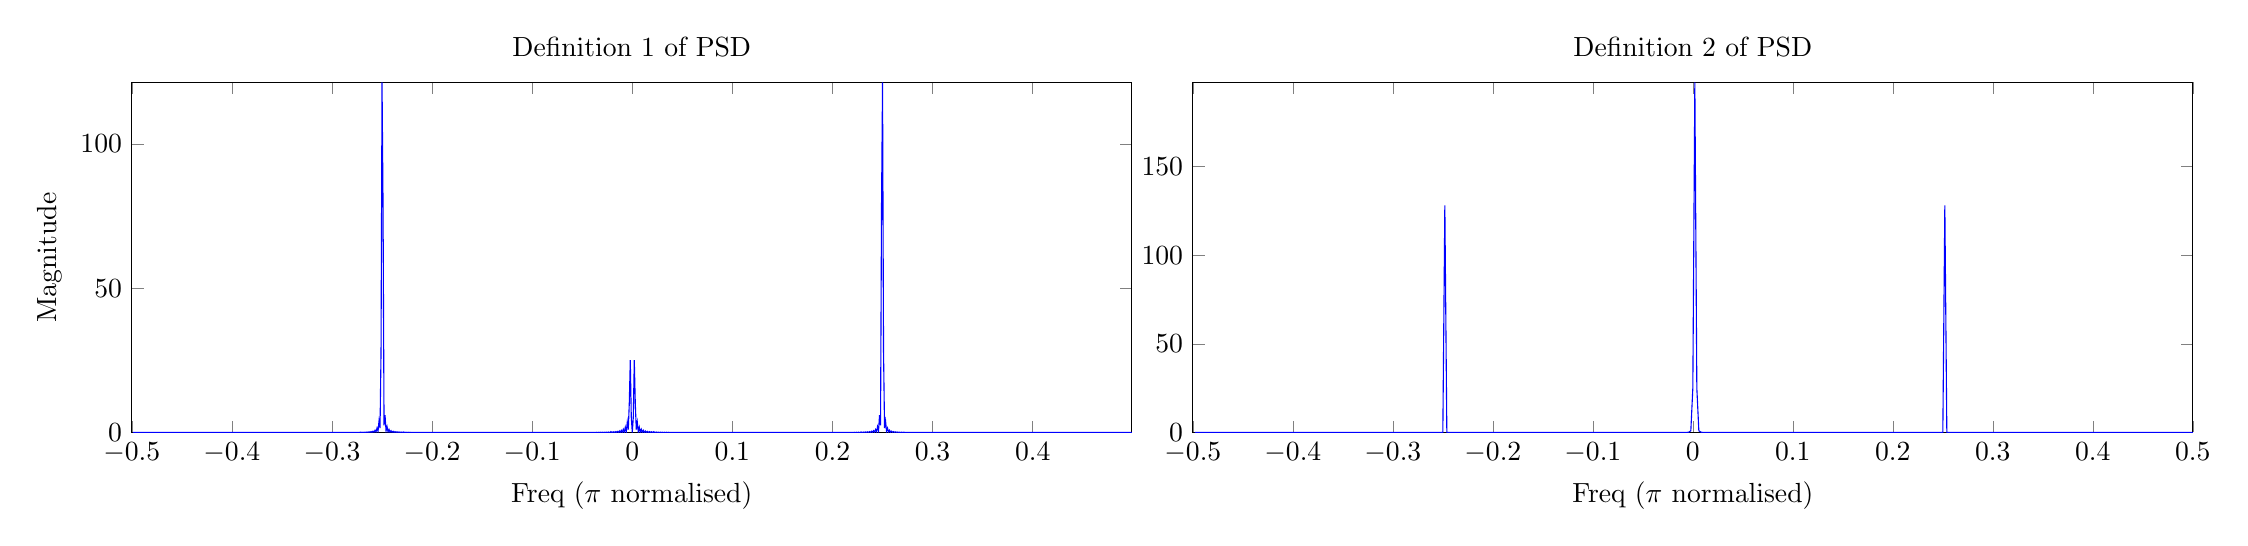 % This file was created by matlab2tikz v0.4.7 running on MATLAB 8.1.
% Copyright (c) 2008--2014, Nico Schlömer <nico.schloemer@gmail.com>
% All rights reserved.
% Minimal pgfplots version: 1.3
% 
% The latest updates can be retrieved from
%   http://www.mathworks.com/matlabcentral/fileexchange/22022-matlab2tikz
% where you can also make suggestions and rate matlab2tikz.
% 
\begin{tikzpicture}

\begin{axis}[%
width=5in,
height=1.75in,
scale only axis,
xmin=-0.5,
xmax=0.499,
xlabel={Freq ($\pi$ normalised)},
ymin=0,
ymax=121.33,
ylabel={Magnitude},
name=plot1,
title={Definition 1 of PSD}
]
\addplot [color=blue,solid,forget plot]
  table[row sep=crcr]{-0.499	0.0\\
-0.498	0.0\\
-0.497	0.0\\
-0.496	0.0\\
-0.495	0.0\\
-0.494	0.0\\
-0.493	0.0\\
-0.492	0.0\\
-0.491	0.0\\
-0.49	0.0\\
-0.489	0.0\\
-0.488	0.0\\
-0.487	0.0\\
-0.486	0.0\\
-0.485	0.0\\
-0.484	0.0\\
-0.483	0.0\\
-0.482	0.0\\
-0.481	0.0\\
-0.48	0.0\\
-0.479	0.0\\
-0.479	0.0\\
-0.478	0.0\\
-0.477	0.0\\
-0.476	0.0\\
-0.475	0.0\\
-0.474	0.0\\
-0.473	0.0\\
-0.472	0.0\\
-0.471	0.0\\
-0.47	0.0\\
-0.469	0.0\\
-0.468	0.0\\
-0.467	0.0\\
-0.466	0.0\\
-0.465	0.0\\
-0.464	0.0\\
-0.463	0.0\\
-0.462	0.0\\
-0.461	0.0\\
-0.46	0.0\\
-0.459	0.0\\
-0.458	0.0\\
-0.457	0.0\\
-0.456	0.0\\
-0.455	0.0\\
-0.454	0.0\\
-0.453	0.0\\
-0.452	0.0\\
-0.451	0.0\\
-0.45	0.0\\
-0.449	0.0\\
-0.448	0.0\\
-0.447	0.0\\
-0.446	0.0\\
-0.445	0.0\\
-0.444	0.0\\
-0.443	0.0\\
-0.442	0.0\\
-0.441	0.0\\
-0.44	0.0\\
-0.439	0.0\\
-0.438	0.0\\
-0.438	0.0\\
-0.437	0.0\\
-0.436	0.0\\
-0.435	0.0\\
-0.434	0.0\\
-0.433	0.0\\
-0.432	0.0\\
-0.431	0.0\\
-0.43	0.0\\
-0.429	0.0\\
-0.428	0.0\\
-0.427	0.0\\
-0.426	0.0\\
-0.425	0.0\\
-0.424	0.0\\
-0.423	0.0\\
-0.422	0.0\\
-0.421	0.0\\
-0.42	0.0\\
-0.419	0.0\\
-0.418	0.0\\
-0.417	0.0\\
-0.416	0.0\\
-0.415	0.0\\
-0.414	0.0\\
-0.413	0.0\\
-0.412	0.0\\
-0.411	0.0\\
-0.41	0.0\\
-0.409	0.0\\
-0.408	0.0\\
-0.407	0.0\\
-0.406	0.0\\
-0.405	0.0\\
-0.404	0.0\\
-0.403	0.0\\
-0.402	0.0\\
-0.401	0.0\\
-0.4	0.0\\
-0.399	0.0\\
-0.398	0.0\\
-0.397	0.0\\
-0.396	0.0\\
-0.396	0.001\\
-0.395	0.0\\
-0.394	0.001\\
-0.393	0.0\\
-0.392	0.001\\
-0.391	0.0\\
-0.39	0.001\\
-0.389	0.0\\
-0.388	0.001\\
-0.387	0.0\\
-0.386	0.001\\
-0.385	0.0\\
-0.384	0.001\\
-0.383	0.0\\
-0.382	0.001\\
-0.381	0.0\\
-0.38	0.001\\
-0.379	0.0\\
-0.378	0.001\\
-0.377	0.0\\
-0.376	0.001\\
-0.375	0.0\\
-0.374	0.001\\
-0.373	0.0\\
-0.372	0.001\\
-0.371	0.0\\
-0.37	0.001\\
-0.369	0.0\\
-0.368	0.001\\
-0.367	0.0\\
-0.366	0.001\\
-0.365	0.001\\
-0.364	0.001\\
-0.363	0.001\\
-0.362	0.001\\
-0.361	0.001\\
-0.36	0.001\\
-0.359	0.001\\
-0.358	0.001\\
-0.357	0.001\\
-0.356	0.001\\
-0.355	0.001\\
-0.354	0.001\\
-0.354	0.001\\
-0.353	0.002\\
-0.352	0.001\\
-0.351	0.002\\
-0.35	0.001\\
-0.349	0.002\\
-0.348	0.001\\
-0.347	0.002\\
-0.346	0.001\\
-0.345	0.002\\
-0.344	0.001\\
-0.343	0.002\\
-0.342	0.001\\
-0.341	0.002\\
-0.34	0.001\\
-0.339	0.002\\
-0.338	0.001\\
-0.337	0.002\\
-0.336	0.001\\
-0.335	0.003\\
-0.334	0.001\\
-0.333	0.003\\
-0.332	0.001\\
-0.331	0.003\\
-0.33	0.001\\
-0.329	0.003\\
-0.328	0.001\\
-0.327	0.003\\
-0.326	0.001\\
-0.325	0.004\\
-0.324	0.001\\
-0.323	0.004\\
-0.322	0.001\\
-0.321	0.004\\
-0.32	0.001\\
-0.319	0.005\\
-0.318	0.002\\
-0.317	0.005\\
-0.316	0.002\\
-0.315	0.005\\
-0.314	0.002\\
-0.313	0.006\\
-0.312	0.002\\
-0.312	0.006\\
-0.311	0.002\\
-0.31	0.007\\
-0.309	0.002\\
-0.308	0.007\\
-0.307	0.002\\
-0.306	0.008\\
-0.305	0.002\\
-0.304	0.009\\
-0.303	0.003\\
-0.302	0.01\\
-0.301	0.003\\
-0.3	0.01\\
-0.299	0.003\\
-0.298	0.012\\
-0.297	0.003\\
-0.296	0.013\\
-0.295	0.004\\
-0.294	0.014\\
-0.293	0.004\\
-0.292	0.016\\
-0.291	0.004\\
-0.29	0.018\\
-0.289	0.005\\
-0.288	0.02\\
-0.287	0.005\\
-0.286	0.023\\
-0.285	0.006\\
-0.284	0.026\\
-0.283	0.007\\
-0.282	0.029\\
-0.281	0.007\\
-0.28	0.034\\
-0.279	0.008\\
-0.278	0.039\\
-0.277	0.01\\
-0.276	0.046\\
-0.275	0.011\\
-0.274	0.055\\
-0.273	0.013\\
-0.272	0.066\\
-0.271	0.015\\
-0.271	0.08\\
-0.27	0.019\\
-0.269	0.099\\
-0.268	0.023\\
-0.267	0.126\\
-0.266	0.029\\
-0.265	0.165\\
-0.264	0.038\\
-0.263	0.222\\
-0.262	0.051\\
-0.261	0.314\\
-0.26	0.072\\
-0.259	0.473\\
-0.258	0.112\\
-0.257	0.785\\
-0.256	0.195\\
-0.255	1.525\\
-0.254	0.421\\
-0.253	4.056\\
-0.252	1.499\\
-0.251	27.948\\
-0.25	121.33\\
-0.249	79.13\\
-0.248	2.474\\
-0.247	6.0\\
-0.246	0.538\\
-0.245	2.05\\
-0.244	0.229\\
-0.243	1.035\\
-0.242	0.126\\
-0.241	0.628\\
-0.24	0.079\\
-0.239	0.424\\
-0.238	0.055\\
-0.237	0.308\\
-0.236	0.04\\
-0.235	0.234\\
-0.234	0.03\\
-0.233	0.185\\
-0.232	0.024\\
-0.231	0.151\\
-0.23	0.019\\
-0.229	0.126\\
-0.229	0.016\\
-0.228	0.107\\
-0.227	0.013\\
-0.226	0.092\\
-0.225	0.011\\
-0.224	0.08\\
-0.223	0.01\\
-0.222	0.071\\
-0.221	0.008\\
-0.22	0.063\\
-0.219	0.007\\
-0.218	0.057\\
-0.217	0.007\\
-0.216	0.052\\
-0.215	0.006\\
-0.214	0.047\\
-0.213	0.005\\
-0.212	0.043\\
-0.211	0.005\\
-0.21	0.04\\
-0.209	0.004\\
-0.208	0.037\\
-0.207	0.004\\
-0.206	0.035\\
-0.205	0.004\\
-0.204	0.032\\
-0.203	0.003\\
-0.202	0.03\\
-0.201	0.003\\
-0.2	0.029\\
-0.199	0.003\\
-0.198	0.027\\
-0.197	0.003\\
-0.196	0.026\\
-0.195	0.002\\
-0.194	0.025\\
-0.193	0.002\\
-0.192	0.023\\
-0.191	0.002\\
-0.19	0.022\\
-0.189	0.002\\
-0.188	0.022\\
-0.188	0.002\\
-0.187	0.021\\
-0.186	0.002\\
-0.185	0.02\\
-0.184	0.002\\
-0.183	0.019\\
-0.182	0.001\\
-0.181	0.019\\
-0.18	0.001\\
-0.179	0.018\\
-0.178	0.001\\
-0.177	0.018\\
-0.176	0.001\\
-0.175	0.017\\
-0.174	0.001\\
-0.173	0.017\\
-0.172	0.001\\
-0.171	0.016\\
-0.17	0.001\\
-0.169	0.016\\
-0.168	0.001\\
-0.167	0.015\\
-0.166	0.001\\
-0.165	0.015\\
-0.164	0.001\\
-0.163	0.015\\
-0.162	0.001\\
-0.161	0.015\\
-0.16	0.001\\
-0.159	0.014\\
-0.158	0.001\\
-0.157	0.014\\
-0.156	0.001\\
-0.155	0.014\\
-0.154	0.001\\
-0.153	0.014\\
-0.152	0.001\\
-0.151	0.014\\
-0.15	0.001\\
-0.149	0.013\\
-0.148	0.001\\
-0.147	0.013\\
-0.146	0.001\\
-0.146	0.013\\
-0.145	0.001\\
-0.144	0.013\\
-0.143	0.001\\
-0.142	0.013\\
-0.141	0.001\\
-0.14	0.013\\
-0.139	0.001\\
-0.138	0.013\\
-0.137	0.001\\
-0.136	0.013\\
-0.135	0.001\\
-0.134	0.013\\
-0.133	0.001\\
-0.132	0.013\\
-0.131	0.0\\
-0.13	0.013\\
-0.129	0.0\\
-0.128	0.013\\
-0.127	0.0\\
-0.126	0.013\\
-0.125	0.0\\
-0.124	0.013\\
-0.123	0.0\\
-0.122	0.013\\
-0.121	0.0\\
-0.12	0.013\\
-0.119	0.0\\
-0.118	0.013\\
-0.117	0.0\\
-0.116	0.013\\
-0.115	0.0\\
-0.114	0.013\\
-0.113	0.0\\
-0.112	0.013\\
-0.111	0.0\\
-0.11	0.014\\
-0.109	0.0\\
-0.108	0.014\\
-0.107	0.0\\
-0.106	0.014\\
-0.105	0.0\\
-0.104	0.014\\
-0.104	0.0\\
-0.103	0.014\\
-0.102	0.0\\
-0.101	0.015\\
-0.1	0.0\\
-0.099	0.015\\
-0.098	0.0\\
-0.097	0.015\\
-0.096	0.0\\
-0.095	0.015\\
-0.094	0.0\\
-0.093	0.016\\
-0.092	0.0\\
-0.091	0.016\\
-0.09	0.0\\
-0.089	0.017\\
-0.088	0.0\\
-0.087	0.017\\
-0.086	0.0\\
-0.085	0.017\\
-0.084	0.0\\
-0.083	0.018\\
-0.082	0.0\\
-0.081	0.019\\
-0.08	0.0\\
-0.079	0.019\\
-0.078	0.0\\
-0.077	0.02\\
-0.076	0.0\\
-0.075	0.021\\
-0.074	0.0\\
-0.073	0.021\\
-0.072	0.0\\
-0.071	0.022\\
-0.07	0.0\\
-0.069	0.023\\
-0.068	0.0\\
-0.067	0.024\\
-0.066	0.0\\
-0.065	0.025\\
-0.064	0.0\\
-0.063	0.026\\
-0.062	0.0\\
-0.062	0.028\\
-0.061	0.0\\
-0.06	0.029\\
-0.059	0.0\\
-0.058	0.031\\
-0.057	0.0\\
-0.056	0.033\\
-0.055	0.0\\
-0.054	0.035\\
-0.053	0.0\\
-0.052	0.037\\
-0.051	0.0\\
-0.05	0.039\\
-0.049	0.001\\
-0.048	0.042\\
-0.047	0.001\\
-0.046	0.045\\
-0.045	0.001\\
-0.044	0.049\\
-0.043	0.001\\
-0.042	0.053\\
-0.041	0.001\\
-0.04	0.058\\
-0.039	0.001\\
-0.038	0.064\\
-0.037	0.001\\
-0.036	0.07\\
-0.035	0.001\\
-0.034	0.078\\
-0.033	0.001\\
-0.032	0.087\\
-0.031	0.001\\
-0.03	0.098\\
-0.029	0.001\\
-0.028	0.111\\
-0.027	0.001\\
-0.026	0.127\\
-0.025	0.002\\
-0.024	0.148\\
-0.023	0.002\\
-0.022	0.174\\
-0.021	0.003\\
-0.021	0.207\\
-0.02	0.003\\
-0.019	0.252\\
-0.018	0.005\\
-0.017	0.314\\
-0.016	0.006\\
-0.015	0.402\\
-0.014	0.01\\
-0.013	0.534\\
-0.012	0.016\\
-0.011	0.744\\
-0.01	0.03\\
-0.009	1.109\\
-0.008	0.067\\
-0.007	1.832\\
-0.006	0.199\\
-0.005	3.596\\
-0.004	1.02\\
-0.003	10.076\\
-0.002	25.075\\
-0.001	5.231\\
0	-4.132e-15\\
0.001	5.231\\
0.002	25.075\\
0.003	10.076\\
0.004	1.02\\
0.005	3.596\\
0.006	0.199\\
0.007	1.832\\
0.008	0.067\\
0.009	1.109\\
0.01	0.03\\
0.011	0.744\\
0.012	0.016\\
0.013	0.534\\
0.014	0.01\\
0.015	0.402\\
0.016	0.006\\
0.017	0.314\\
0.018	0.005\\
0.019	0.252\\
0.02	0.003\\
0.021	0.207\\
0.021	0.003\\
0.022	0.174\\
0.023	0.002\\
0.024	0.148\\
0.025	0.002\\
0.026	0.127\\
0.027	0.001\\
0.028	0.111\\
0.029	0.001\\
0.03	0.098\\
0.031	0.001\\
0.032	0.087\\
0.033	0.001\\
0.034	0.078\\
0.035	0.001\\
0.036	0.07\\
0.037	0.001\\
0.038	0.064\\
0.039	0.001\\
0.04	0.058\\
0.041	0.001\\
0.042	0.053\\
0.043	0.001\\
0.044	0.049\\
0.045	0.001\\
0.046	0.045\\
0.047	0.001\\
0.048	0.042\\
0.049	0.001\\
0.05	0.039\\
0.051	0.0\\
0.052	0.037\\
0.053	0.0\\
0.054	0.035\\
0.055	0.0\\
0.056	0.033\\
0.057	0.0\\
0.058	0.031\\
0.059	0.0\\
0.06	0.029\\
0.061	0.0\\
0.062	0.028\\
0.062	0.0\\
0.063	0.026\\
0.064	0.0\\
0.065	0.025\\
0.066	0.0\\
0.067	0.024\\
0.068	0.0\\
0.069	0.023\\
0.07	0.0\\
0.071	0.022\\
0.072	0.0\\
0.073	0.021\\
0.074	0.0\\
0.075	0.021\\
0.076	0.0\\
0.077	0.02\\
0.078	0.0\\
0.079	0.019\\
0.08	0.0\\
0.081	0.019\\
0.082	0.0\\
0.083	0.018\\
0.084	0.0\\
0.085	0.017\\
0.086	0.0\\
0.087	0.017\\
0.088	0.0\\
0.089	0.017\\
0.09	0.0\\
0.091	0.016\\
0.092	0.0\\
0.093	0.016\\
0.094	0.0\\
0.095	0.015\\
0.096	0.0\\
0.097	0.015\\
0.098	0.0\\
0.099	0.015\\
0.1	0.0\\
0.101	0.015\\
0.102	0.0\\
0.103	0.014\\
0.104	0.0\\
0.104	0.014\\
0.105	0.0\\
0.106	0.014\\
0.107	0.0\\
0.108	0.014\\
0.109	0.0\\
0.11	0.014\\
0.111	0.0\\
0.112	0.013\\
0.113	0.0\\
0.114	0.013\\
0.115	0.0\\
0.116	0.013\\
0.117	0.0\\
0.118	0.013\\
0.119	0.0\\
0.12	0.013\\
0.121	0.0\\
0.122	0.013\\
0.123	0.0\\
0.124	0.013\\
0.125	0.0\\
0.126	0.013\\
0.127	0.0\\
0.128	0.013\\
0.129	0.0\\
0.13	0.013\\
0.131	0.0\\
0.132	0.013\\
0.133	0.001\\
0.134	0.013\\
0.135	0.001\\
0.136	0.013\\
0.137	0.001\\
0.138	0.013\\
0.139	0.001\\
0.14	0.013\\
0.141	0.001\\
0.142	0.013\\
0.143	0.001\\
0.144	0.013\\
0.145	0.001\\
0.146	0.013\\
0.146	0.001\\
0.147	0.013\\
0.148	0.001\\
0.149	0.013\\
0.15	0.001\\
0.151	0.014\\
0.152	0.001\\
0.153	0.014\\
0.154	0.001\\
0.155	0.014\\
0.156	0.001\\
0.157	0.014\\
0.158	0.001\\
0.159	0.014\\
0.16	0.001\\
0.161	0.015\\
0.162	0.001\\
0.163	0.015\\
0.164	0.001\\
0.165	0.015\\
0.166	0.001\\
0.167	0.015\\
0.168	0.001\\
0.169	0.016\\
0.17	0.001\\
0.171	0.016\\
0.172	0.001\\
0.173	0.017\\
0.174	0.001\\
0.175	0.017\\
0.176	0.001\\
0.177	0.018\\
0.178	0.001\\
0.179	0.018\\
0.18	0.001\\
0.181	0.019\\
0.182	0.001\\
0.183	0.019\\
0.184	0.002\\
0.185	0.02\\
0.186	0.002\\
0.187	0.021\\
0.188	0.002\\
0.188	0.022\\
0.189	0.002\\
0.19	0.022\\
0.191	0.002\\
0.192	0.023\\
0.193	0.002\\
0.194	0.025\\
0.195	0.002\\
0.196	0.026\\
0.197	0.003\\
0.198	0.027\\
0.199	0.003\\
0.2	0.029\\
0.201	0.003\\
0.202	0.03\\
0.203	0.003\\
0.204	0.032\\
0.205	0.004\\
0.206	0.035\\
0.207	0.004\\
0.208	0.037\\
0.209	0.004\\
0.21	0.04\\
0.211	0.005\\
0.212	0.043\\
0.213	0.005\\
0.214	0.047\\
0.215	0.006\\
0.216	0.052\\
0.217	0.007\\
0.218	0.057\\
0.219	0.007\\
0.22	0.063\\
0.221	0.008\\
0.222	0.071\\
0.223	0.01\\
0.224	0.08\\
0.225	0.011\\
0.226	0.092\\
0.227	0.013\\
0.228	0.107\\
0.229	0.016\\
0.229	0.126\\
0.23	0.019\\
0.231	0.151\\
0.232	0.024\\
0.233	0.185\\
0.234	0.03\\
0.235	0.234\\
0.236	0.04\\
0.237	0.308\\
0.238	0.055\\
0.239	0.424\\
0.24	0.079\\
0.241	0.628\\
0.242	0.126\\
0.243	1.035\\
0.244	0.229\\
0.245	2.05\\
0.246	0.538\\
0.247	6.0\\
0.248	2.474\\
0.249	79.13\\
0.25	121.33\\
0.251	27.948\\
0.252	1.499\\
0.253	4.056\\
0.254	0.421\\
0.255	1.525\\
0.256	0.195\\
0.257	0.785\\
0.258	0.112\\
0.259	0.473\\
0.26	0.072\\
0.261	0.314\\
0.262	0.051\\
0.263	0.222\\
0.264	0.038\\
0.265	0.165\\
0.266	0.029\\
0.267	0.126\\
0.268	0.023\\
0.269	0.099\\
0.27	0.019\\
0.271	0.08\\
0.271	0.015\\
0.272	0.066\\
0.273	0.013\\
0.274	0.055\\
0.275	0.011\\
0.276	0.046\\
0.277	0.01\\
0.278	0.039\\
0.279	0.008\\
0.28	0.034\\
0.281	0.007\\
0.282	0.029\\
0.283	0.007\\
0.284	0.026\\
0.285	0.006\\
0.286	0.023\\
0.287	0.005\\
0.288	0.02\\
0.289	0.005\\
0.29	0.018\\
0.291	0.004\\
0.292	0.016\\
0.293	0.004\\
0.294	0.014\\
0.295	0.004\\
0.296	0.013\\
0.297	0.003\\
0.298	0.012\\
0.299	0.003\\
0.3	0.01\\
0.301	0.003\\
0.302	0.01\\
0.303	0.003\\
0.304	0.009\\
0.305	0.002\\
0.306	0.008\\
0.307	0.002\\
0.308	0.007\\
0.309	0.002\\
0.31	0.007\\
0.311	0.002\\
0.312	0.006\\
0.312	0.002\\
0.313	0.006\\
0.314	0.002\\
0.315	0.005\\
0.316	0.002\\
0.317	0.005\\
0.318	0.002\\
0.319	0.005\\
0.32	0.001\\
0.321	0.004\\
0.322	0.001\\
0.323	0.004\\
0.324	0.001\\
0.325	0.004\\
0.326	0.001\\
0.327	0.003\\
0.328	0.001\\
0.329	0.003\\
0.33	0.001\\
0.331	0.003\\
0.332	0.001\\
0.333	0.003\\
0.334	0.001\\
0.335	0.003\\
0.336	0.001\\
0.337	0.002\\
0.338	0.001\\
0.339	0.002\\
0.34	0.001\\
0.341	0.002\\
0.342	0.001\\
0.343	0.002\\
0.344	0.001\\
0.345	0.002\\
0.346	0.001\\
0.347	0.002\\
0.348	0.001\\
0.349	0.002\\
0.35	0.001\\
0.351	0.002\\
0.352	0.001\\
0.353	0.002\\
0.354	0.001\\
0.354	0.001\\
0.355	0.001\\
0.356	0.001\\
0.357	0.001\\
0.358	0.001\\
0.359	0.001\\
0.36	0.001\\
0.361	0.001\\
0.362	0.001\\
0.363	0.001\\
0.364	0.001\\
0.365	0.001\\
0.366	0.001\\
0.367	0.0\\
0.368	0.001\\
0.369	0.0\\
0.37	0.001\\
0.371	0.0\\
0.372	0.001\\
0.373	0.0\\
0.374	0.001\\
0.375	0.0\\
0.376	0.001\\
0.377	0.0\\
0.378	0.001\\
0.379	0.0\\
0.38	0.001\\
0.381	0.0\\
0.382	0.001\\
0.383	0.0\\
0.384	0.001\\
0.385	0.0\\
0.386	0.001\\
0.387	0.0\\
0.388	0.001\\
0.389	0.0\\
0.39	0.001\\
0.391	0.0\\
0.392	0.001\\
0.393	0.0\\
0.394	0.001\\
0.395	0.0\\
0.396	0.001\\
0.396	0.0\\
0.397	0.0\\
0.398	0.0\\
0.399	0.0\\
0.4	0.0\\
0.401	0.0\\
0.402	0.0\\
0.403	0.0\\
0.404	0.0\\
0.405	0.0\\
0.406	0.0\\
0.407	0.0\\
0.408	0.0\\
0.409	0.0\\
0.41	0.0\\
0.411	0.0\\
0.412	0.0\\
0.413	0.0\\
0.414	0.0\\
0.415	0.0\\
0.416	0.0\\
0.417	0.0\\
0.418	0.0\\
0.419	0.0\\
0.42	0.0\\
0.421	0.0\\
0.422	0.0\\
0.423	0.0\\
0.424	0.0\\
0.425	0.0\\
0.426	0.0\\
0.427	0.0\\
0.428	0.0\\
0.429	0.0\\
0.43	0.0\\
0.431	0.0\\
0.432	0.0\\
0.433	0.0\\
0.434	0.0\\
0.435	0.0\\
0.436	0.0\\
0.437	0.0\\
0.438	0.0\\
0.438	0.0\\
0.439	0.0\\
0.44	0.0\\
0.441	0.0\\
0.442	0.0\\
0.443	0.0\\
0.444	0.0\\
0.445	0.0\\
0.446	0.0\\
0.447	0.0\\
0.448	0.0\\
0.449	0.0\\
0.45	0.0\\
0.451	0.0\\
0.452	0.0\\
0.453	0.0\\
0.454	0.0\\
0.455	0.0\\
0.456	0.0\\
0.457	0.0\\
0.458	0.0\\
0.459	0.0\\
0.46	0.0\\
0.461	0.0\\
0.462	0.0\\
0.463	0.0\\
0.464	0.0\\
0.465	0.0\\
0.466	0.0\\
0.467	0.0\\
0.468	0.0\\
0.469	0.0\\
0.47	0.0\\
0.471	0.0\\
0.472	0.0\\
0.473	0.0\\
0.474	0.0\\
0.475	0.0\\
0.476	0.0\\
0.477	0.0\\
0.478	0.0\\
0.479	0.0\\
0.479	0.0\\
0.48	0.0\\
0.481	0.0\\
0.482	0.0\\
0.483	0.0\\
0.484	0.0\\
0.485	0.0\\
0.486	0.0\\
0.487	0.0\\
0.488	0.0\\
0.489	0.0\\
0.49	0.0\\
0.491	0.0\\
0.492	0.0\\
0.493	0.0\\
0.494	0.0\\
0.495	0.0\\
0.496	0.0\\
0.497	0.0\\
0.498	0.0\\
0.499	0.0\\
};
\end{axis}

\begin{axis}[%
width=5in,
height=1.75in,
scale only axis,
xmin=-0.5,
xmax=0.5,
xlabel={Freq ($\pi$ normalised)},
ymin=0,
ymax=197.283,
at=(plot1.right of south east),
anchor=left of south west,
title={Definition 2 of PSD}
]
\addplot [color=blue,solid,forget plot]
  table[row sep=crcr]{-0.498	3.251e-06\\
-0.496	3.251e-06\\
-0.494	3.252e-06\\
-0.492	3.252e-06\\
-0.49	3.253e-06\\
-0.488	3.254e-06\\
-0.486	3.256e-06\\
-0.484	3.257e-06\\
-0.482	3.259e-06\\
-0.48	3.261e-06\\
-0.479	3.264e-06\\
-0.477	3.266e-06\\
-0.475	3.269e-06\\
-0.473	3.272e-06\\
-0.471	3.276e-06\\
-0.469	3.279e-06\\
-0.467	3.283e-06\\
-0.465	3.287e-06\\
-0.463	3.292e-06\\
-0.461	3.296e-06\\
-0.459	3.301e-06\\
-0.457	3.306e-06\\
-0.455	3.312e-06\\
-0.453	3.317e-06\\
-0.451	3.323e-06\\
-0.449	3.33e-06\\
-0.447	3.336e-06\\
-0.445	3.343e-06\\
-0.443	3.35e-06\\
-0.441	3.357e-06\\
-0.439	3.365e-06\\
-0.438	3.373e-06\\
-0.436	3.381e-06\\
-0.434	3.389e-06\\
-0.432	3.398e-06\\
-0.43	3.407e-06\\
-0.428	3.416e-06\\
-0.426	3.426e-06\\
-0.424	3.436e-06\\
-0.422	3.446e-06\\
-0.42	3.457e-06\\
-0.418	3.467e-06\\
-0.416	3.479e-06\\
-0.414	3.49e-06\\
-0.412	3.502e-06\\
-0.41	3.514e-06\\
-0.408	3.527e-06\\
-0.406	3.539e-06\\
-0.404	3.552e-06\\
-0.402	3.566e-06\\
-0.4	3.58e-06\\
-0.398	3.594e-06\\
-0.396	3.609e-06\\
-0.395	3.623e-06\\
-0.393	3.639e-06\\
-0.391	3.654e-06\\
-0.389	3.67e-06\\
-0.387	3.687e-06\\
-0.385	3.704e-06\\
-0.383	3.721e-06\\
-0.381	3.738e-06\\
-0.379	3.756e-06\\
-0.377	3.775e-06\\
-0.375	3.794e-06\\
-0.373	3.813e-06\\
-0.371	3.833e-06\\
-0.369	3.853e-06\\
-0.367	3.874e-06\\
-0.365	3.895e-06\\
-0.363	3.916e-06\\
-0.361	3.938e-06\\
-0.359	3.961e-06\\
-0.357	3.984e-06\\
-0.355	4.007e-06\\
-0.354	4.032e-06\\
-0.352	4.056e-06\\
-0.35	4.081e-06\\
-0.348	4.107e-06\\
-0.346	4.133e-06\\
-0.344	4.16e-06\\
-0.342	4.187e-06\\
-0.34	4.215e-06\\
-0.338	4.244e-06\\
-0.336	4.273e-06\\
-0.334	4.303e-06\\
-0.332	4.333e-06\\
-0.33	4.365e-06\\
-0.328	4.396e-06\\
-0.326	4.429e-06\\
-0.324	4.462e-06\\
-0.322	4.496e-06\\
-0.32	4.531e-06\\
-0.318	4.566e-06\\
-0.316	4.602e-06\\
-0.314	4.639e-06\\
-0.312	4.677e-06\\
-0.311	4.715e-06\\
-0.309	4.755e-06\\
-0.307	4.795e-06\\
-0.305	4.836e-06\\
-0.303	4.878e-06\\
-0.301	4.921e-06\\
-0.299	4.965e-06\\
-0.297	5.01e-06\\
-0.295	5.056e-06\\
-0.293	5.103e-06\\
-0.291	5.151e-06\\
-0.289	5.2e-06\\
-0.287	5.25e-06\\
-0.285	5.302e-06\\
-0.283	5.354e-06\\
-0.281	5.408e-06\\
-0.279	5.463e-06\\
-0.277	5.519e-06\\
-0.275	5.577e-06\\
-0.273	5.635e-06\\
-0.271	5.696e-06\\
-0.27	5.757e-06\\
-0.268	5.82e-06\\
-0.266	5.885e-06\\
-0.264	5.951e-06\\
-0.262	6.019e-06\\
-0.26	6.088e-06\\
-0.258	6.159e-06\\
-0.256	6.232e-06\\
-0.254	6.306e-06\\
-0.252	6.383e-06\\
-0.25	6.461e-06\\
-0.248	128.038\\
-0.246	6.623e-06\\
-0.244	6.708e-06\\
-0.242	6.794e-06\\
-0.24	6.883e-06\\
-0.238	6.974e-06\\
-0.236	7.067e-06\\
-0.234	7.163e-06\\
-0.232	7.261e-06\\
-0.23	7.362e-06\\
-0.229	7.466e-06\\
-0.227	7.572e-06\\
-0.225	7.682e-06\\
-0.223	7.794e-06\\
-0.221	7.909e-06\\
-0.219	8.028e-06\\
-0.217	8.15e-06\\
-0.215	8.275e-06\\
-0.213	8.404e-06\\
-0.211	8.537e-06\\
-0.209	8.673e-06\\
-0.207	8.814e-06\\
-0.205	8.959e-06\\
-0.203	9.108e-06\\
-0.201	9.261e-06\\
-0.199	9.419e-06\\
-0.197	9.582e-06\\
-0.195	9.75e-06\\
-0.193	9.924e-06\\
-0.191	1.01e-05\\
-0.189	1.029e-05\\
-0.188	1.048e-05\\
-0.186	1.067e-05\\
-0.184	1.088e-05\\
-0.182	1.109e-05\\
-0.18	1.13e-05\\
-0.178	1.153e-05\\
-0.176	1.176e-05\\
-0.174	1.2e-05\\
-0.172	1.225e-05\\
-0.17	1.25e-05\\
-0.168	1.277e-05\\
-0.166	1.305e-05\\
-0.164	1.333e-05\\
-0.162	1.363e-05\\
-0.16	1.394e-05\\
-0.158	1.426e-05\\
-0.156	1.459e-05\\
-0.154	1.494e-05\\
-0.152	1.529e-05\\
-0.15	1.567e-05\\
-0.148	1.606e-05\\
-0.146	1.646e-05\\
-0.145	1.688e-05\\
-0.143	1.732e-05\\
-0.141	1.778e-05\\
-0.139	1.826e-05\\
-0.137	1.876e-05\\
-0.135	1.928e-05\\
-0.133	1.982e-05\\
-0.131	2.04e-05\\
-0.129	2.099e-05\\
-0.127	2.162e-05\\
-0.125	2.228e-05\\
-0.123	2.297e-05\\
-0.121	2.369e-05\\
-0.119	2.446e-05\\
-0.117	2.526e-05\\
-0.115	2.61e-05\\
-0.113	2.699e-05\\
-0.111	2.793e-05\\
-0.109	2.893e-05\\
-0.107	2.997e-05\\
-0.105	3.109e-05\\
-0.104	3.226e-05\\
-0.102	3.351e-05\\
-0.1	3.484e-05\\
-0.098	3.625e-05\\
-0.096	3.775e-05\\
-0.094	3.936e-05\\
-0.092	4.107e-05\\
-0.09	4.29e-05\\
-0.088	4.487e-05\\
-0.086	4.698e-05\\
-0.084	4.925e-05\\
-0.082	5.169e-05\\
-0.08	5.433e-05\\
-0.078	5.718e-05\\
-0.076	6.028e-05\\
-0.074	6.364e-05\\
-0.072	6.731e-05\\
-0.07	7.131e-05\\
-0.068	7.57e-05\\
-0.066	8.052e-05\\
-0.064	8.583e-05\\
-0.062	9.171e-05\\
-0.061	9.824e-05\\
-0.059	0.0\\
-0.057	0.0\\
-0.055	0.0\\
-0.053	0.0\\
-0.051	0.0\\
-0.049	0.0\\
-0.047	0.0\\
-0.045	0.0\\
-0.043	0.0\\
-0.041	0.0\\
-0.039	0.0\\
-0.037	0.0\\
-0.035	0.0\\
-0.033	0.0\\
-0.031	0.0\\
-0.029	0.001\\
-0.027	0.001\\
-0.025	0.001\\
-0.023	0.001\\
-0.021	0.001\\
-0.02	0.002\\
-0.018	0.002\\
-0.016	0.003\\
-0.014	0.005\\
-0.012	0.007\\
-0.01	0.013\\
-0.008	0.026\\
-0.006	0.06\\
-0.004	0.188\\
-0.002	0.995\\
0	25.06\\
0.002	197.283\\
0.004	25.06\\
0.006	0.995\\
0.008	0.188\\
0.01	0.06\\
0.012	0.026\\
0.014	0.013\\
0.016	0.007\\
0.018	0.005\\
0.02	0.003\\
0.021	0.002\\
0.023	0.002\\
0.025	0.001\\
0.027	0.001\\
0.029	0.001\\
0.031	0.001\\
0.033	0.001\\
0.035	0.0\\
0.037	0.0\\
0.039	0.0\\
0.041	0.0\\
0.043	0.0\\
0.045	0.0\\
0.047	0.0\\
0.049	0.0\\
0.051	0.0\\
0.053	0.0\\
0.055	0.0\\
0.057	0.0\\
0.059	0.0\\
0.061	0.0\\
0.062	0.0\\
0.064	9.824e-05\\
0.066	9.171e-05\\
0.068	8.583e-05\\
0.07	8.052e-05\\
0.072	7.57e-05\\
0.074	7.131e-05\\
0.076	6.731e-05\\
0.078	6.364e-05\\
0.08	6.028e-05\\
0.082	5.718e-05\\
0.084	5.433e-05\\
0.086	5.169e-05\\
0.088	4.925e-05\\
0.09	4.698e-05\\
0.092	4.487e-05\\
0.094	4.29e-05\\
0.096	4.107e-05\\
0.098	3.936e-05\\
0.1	3.775e-05\\
0.102	3.625e-05\\
0.104	3.484e-05\\
0.105	3.351e-05\\
0.107	3.226e-05\\
0.109	3.109e-05\\
0.111	2.997e-05\\
0.113	2.893e-05\\
0.115	2.793e-05\\
0.117	2.699e-05\\
0.119	2.61e-05\\
0.121	2.526e-05\\
0.123	2.446e-05\\
0.125	2.369e-05\\
0.127	2.297e-05\\
0.129	2.228e-05\\
0.131	2.162e-05\\
0.133	2.099e-05\\
0.135	2.04e-05\\
0.137	1.982e-05\\
0.139	1.928e-05\\
0.141	1.876e-05\\
0.143	1.826e-05\\
0.145	1.778e-05\\
0.146	1.732e-05\\
0.148	1.688e-05\\
0.15	1.646e-05\\
0.152	1.606e-05\\
0.154	1.567e-05\\
0.156	1.529e-05\\
0.158	1.494e-05\\
0.16	1.459e-05\\
0.162	1.426e-05\\
0.164	1.394e-05\\
0.166	1.363e-05\\
0.168	1.333e-05\\
0.17	1.305e-05\\
0.172	1.277e-05\\
0.174	1.25e-05\\
0.176	1.225e-05\\
0.178	1.2e-05\\
0.18	1.176e-05\\
0.182	1.153e-05\\
0.184	1.13e-05\\
0.186	1.109e-05\\
0.188	1.088e-05\\
0.189	1.067e-05\\
0.191	1.048e-05\\
0.193	1.029e-05\\
0.195	1.01e-05\\
0.197	9.924e-06\\
0.199	9.75e-06\\
0.201	9.582e-06\\
0.203	9.419e-06\\
0.205	9.261e-06\\
0.207	9.108e-06\\
0.209	8.959e-06\\
0.211	8.814e-06\\
0.213	8.673e-06\\
0.215	8.537e-06\\
0.217	8.404e-06\\
0.219	8.275e-06\\
0.221	8.15e-06\\
0.223	8.028e-06\\
0.225	7.909e-06\\
0.227	7.794e-06\\
0.229	7.682e-06\\
0.23	7.572e-06\\
0.232	7.466e-06\\
0.234	7.362e-06\\
0.236	7.261e-06\\
0.238	7.163e-06\\
0.24	7.067e-06\\
0.242	6.974e-06\\
0.244	6.883e-06\\
0.246	6.794e-06\\
0.248	6.708e-06\\
0.25	6.623e-06\\
0.252	128.038\\
0.254	6.461e-06\\
0.256	6.383e-06\\
0.258	6.306e-06\\
0.26	6.232e-06\\
0.262	6.159e-06\\
0.264	6.088e-06\\
0.266	6.019e-06\\
0.268	5.951e-06\\
0.27	5.885e-06\\
0.271	5.82e-06\\
0.273	5.757e-06\\
0.275	5.696e-06\\
0.277	5.635e-06\\
0.279	5.577e-06\\
0.281	5.519e-06\\
0.283	5.463e-06\\
0.285	5.408e-06\\
0.287	5.354e-06\\
0.289	5.302e-06\\
0.291	5.25e-06\\
0.293	5.2e-06\\
0.295	5.151e-06\\
0.297	5.103e-06\\
0.299	5.056e-06\\
0.301	5.01e-06\\
0.303	4.965e-06\\
0.305	4.921e-06\\
0.307	4.878e-06\\
0.309	4.836e-06\\
0.311	4.795e-06\\
0.312	4.755e-06\\
0.314	4.715e-06\\
0.316	4.677e-06\\
0.318	4.639e-06\\
0.32	4.602e-06\\
0.322	4.566e-06\\
0.324	4.531e-06\\
0.326	4.496e-06\\
0.328	4.462e-06\\
0.33	4.429e-06\\
0.332	4.396e-06\\
0.334	4.365e-06\\
0.336	4.333e-06\\
0.338	4.303e-06\\
0.34	4.273e-06\\
0.342	4.244e-06\\
0.344	4.215e-06\\
0.346	4.187e-06\\
0.348	4.16e-06\\
0.35	4.133e-06\\
0.352	4.107e-06\\
0.354	4.081e-06\\
0.355	4.056e-06\\
0.357	4.032e-06\\
0.359	4.007e-06\\
0.361	3.984e-06\\
0.363	3.961e-06\\
0.365	3.938e-06\\
0.367	3.916e-06\\
0.369	3.895e-06\\
0.371	3.874e-06\\
0.373	3.853e-06\\
0.375	3.833e-06\\
0.377	3.813e-06\\
0.379	3.794e-06\\
0.381	3.775e-06\\
0.383	3.756e-06\\
0.385	3.738e-06\\
0.387	3.721e-06\\
0.389	3.704e-06\\
0.391	3.687e-06\\
0.393	3.67e-06\\
0.395	3.654e-06\\
0.396	3.639e-06\\
0.398	3.623e-06\\
0.4	3.609e-06\\
0.402	3.594e-06\\
0.404	3.58e-06\\
0.406	3.566e-06\\
0.408	3.552e-06\\
0.41	3.539e-06\\
0.412	3.527e-06\\
0.414	3.514e-06\\
0.416	3.502e-06\\
0.418	3.49e-06\\
0.42	3.479e-06\\
0.422	3.467e-06\\
0.424	3.457e-06\\
0.426	3.446e-06\\
0.428	3.436e-06\\
0.43	3.426e-06\\
0.432	3.416e-06\\
0.434	3.407e-06\\
0.436	3.398e-06\\
0.438	3.389e-06\\
0.439	3.381e-06\\
0.441	3.373e-06\\
0.443	3.365e-06\\
0.445	3.357e-06\\
0.447	3.35e-06\\
0.449	3.343e-06\\
0.451	3.336e-06\\
0.453	3.33e-06\\
0.455	3.323e-06\\
0.457	3.317e-06\\
0.459	3.312e-06\\
0.461	3.306e-06\\
0.463	3.301e-06\\
0.465	3.296e-06\\
0.467	3.292e-06\\
0.469	3.287e-06\\
0.471	3.283e-06\\
0.473	3.279e-06\\
0.475	3.276e-06\\
0.477	3.272e-06\\
0.479	3.269e-06\\
0.48	3.266e-06\\
0.482	3.264e-06\\
0.484	3.261e-06\\
0.486	3.259e-06\\
0.488	3.257e-06\\
0.49	3.256e-06\\
0.492	3.254e-06\\
0.494	3.253e-06\\
0.496	3.252e-06\\
0.498	3.252e-06\\
0.5	3.251e-06\\
};
\end{axis}
\end{tikzpicture}%